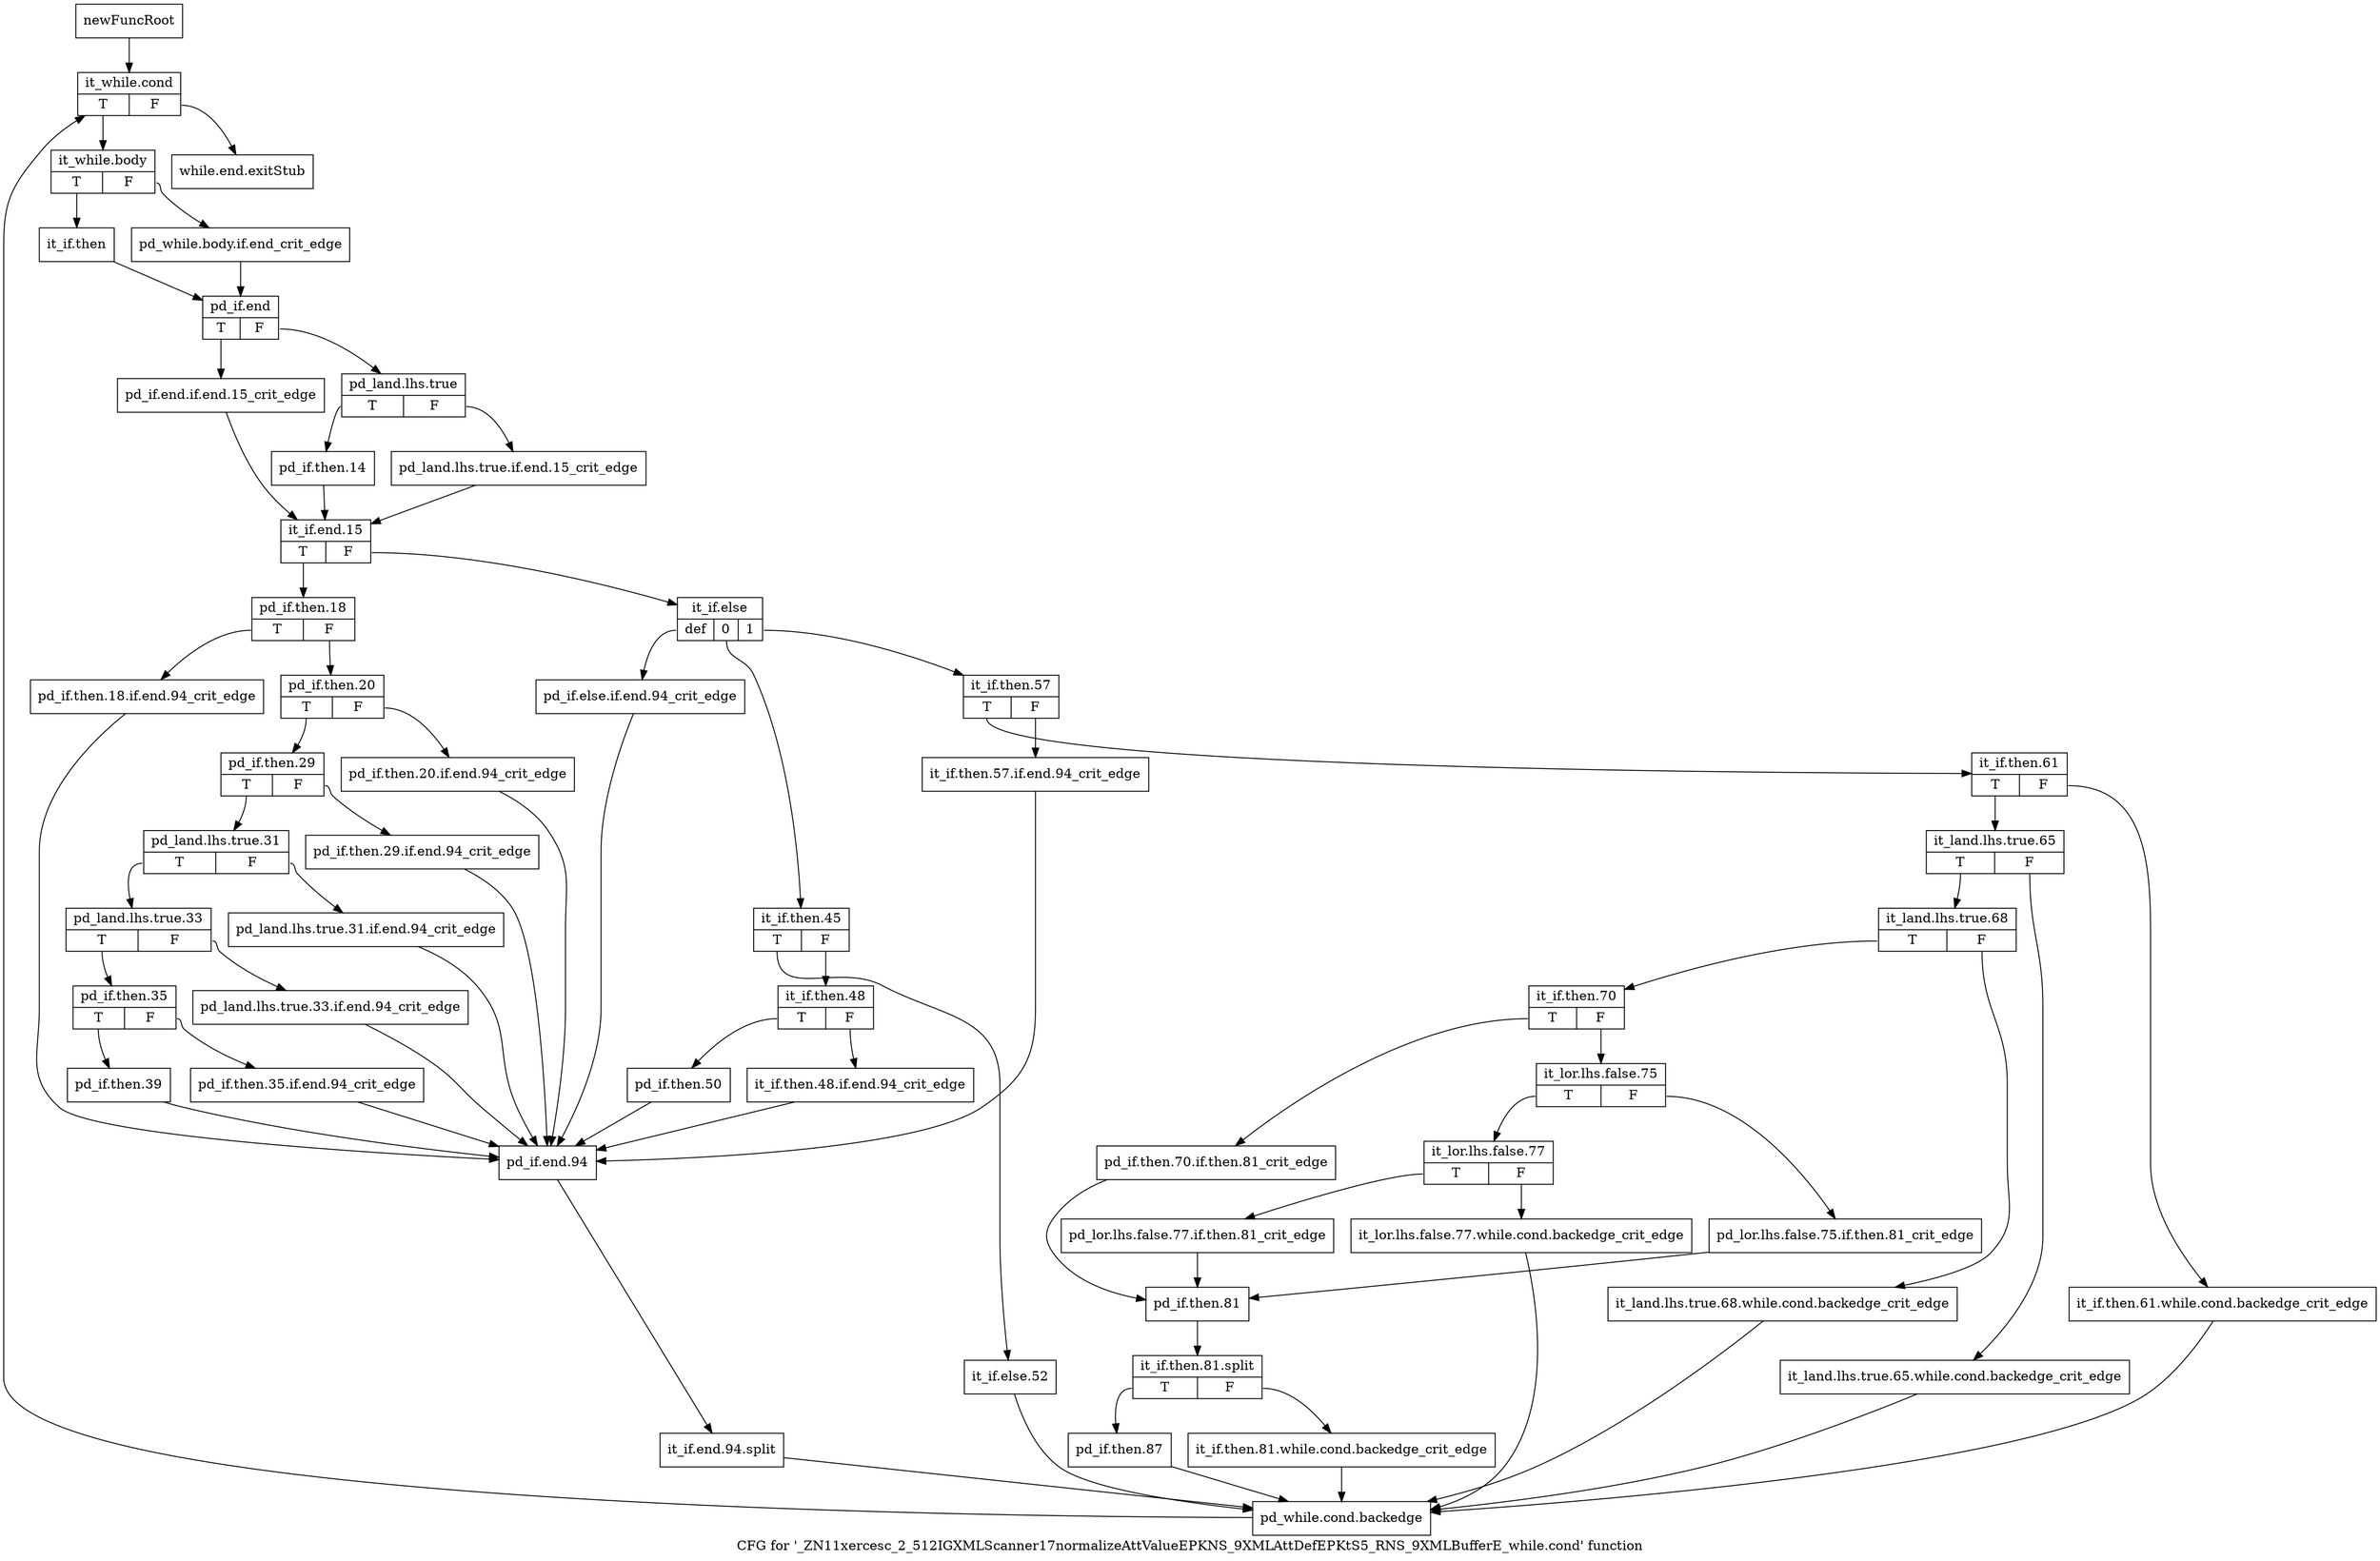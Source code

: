 digraph "CFG for '_ZN11xercesc_2_512IGXMLScanner17normalizeAttValueEPKNS_9XMLAttDefEPKtS5_RNS_9XMLBufferE_while.cond' function" {
	label="CFG for '_ZN11xercesc_2_512IGXMLScanner17normalizeAttValueEPKNS_9XMLAttDefEPKtS5_RNS_9XMLBufferE_while.cond' function";

	Node0x98c48c0 [shape=record,label="{newFuncRoot}"];
	Node0x98c48c0 -> Node0x98c4960;
	Node0x98c4910 [shape=record,label="{while.end.exitStub}"];
	Node0x98c4960 [shape=record,label="{it_while.cond|{<s0>T|<s1>F}}"];
	Node0x98c4960:s0 -> Node0x98c49b0;
	Node0x98c4960:s1 -> Node0x98c4910;
	Node0x98c49b0 [shape=record,label="{it_while.body|{<s0>T|<s1>F}}"];
	Node0x98c49b0:s0 -> Node0x98c4a50;
	Node0x98c49b0:s1 -> Node0x98c4a00;
	Node0x98c4a00 [shape=record,label="{pd_while.body.if.end_crit_edge}"];
	Node0x98c4a00 -> Node0x98c4aa0;
	Node0x98c4a50 [shape=record,label="{it_if.then}"];
	Node0x98c4a50 -> Node0x98c4aa0;
	Node0x98c4aa0 [shape=record,label="{pd_if.end|{<s0>T|<s1>F}}"];
	Node0x98c4aa0:s0 -> Node0x98c4be0;
	Node0x98c4aa0:s1 -> Node0x98c4af0;
	Node0x98c4af0 [shape=record,label="{pd_land.lhs.true|{<s0>T|<s1>F}}"];
	Node0x98c4af0:s0 -> Node0x98c4b90;
	Node0x98c4af0:s1 -> Node0x98c4b40;
	Node0x98c4b40 [shape=record,label="{pd_land.lhs.true.if.end.15_crit_edge}"];
	Node0x98c4b40 -> Node0x98c4c30;
	Node0x98c4b90 [shape=record,label="{pd_if.then.14}"];
	Node0x98c4b90 -> Node0x98c4c30;
	Node0x98c4be0 [shape=record,label="{pd_if.end.if.end.15_crit_edge}"];
	Node0x98c4be0 -> Node0x98c4c30;
	Node0x98c4c30 [shape=record,label="{it_if.end.15|{<s0>T|<s1>F}}"];
	Node0x98c4c30:s0 -> Node0x98c5450;
	Node0x98c4c30:s1 -> Node0x98c4c80;
	Node0x98c4c80 [shape=record,label="{it_if.else|{<s0>def|<s1>0|<s2>1}}"];
	Node0x98c4c80:s0 -> Node0x98c5400;
	Node0x98c4c80:s1 -> Node0x98c5270;
	Node0x98c4c80:s2 -> Node0x98c4cd0;
	Node0x98c4cd0 [shape=record,label="{it_if.then.57|{<s0>T|<s1>F}}"];
	Node0x98c4cd0:s0 -> Node0x98c4d70;
	Node0x98c4cd0:s1 -> Node0x98c4d20;
	Node0x98c4d20 [shape=record,label="{it_if.then.57.if.end.94_crit_edge}"];
	Node0x98c4d20 -> Node0x98c5860;
	Node0x98c4d70 [shape=record,label="{it_if.then.61|{<s0>T|<s1>F}}"];
	Node0x98c4d70:s0 -> Node0x98c4e10;
	Node0x98c4d70:s1 -> Node0x98c4dc0;
	Node0x98c4dc0 [shape=record,label="{it_if.then.61.while.cond.backedge_crit_edge}"];
	Node0x98c4dc0 -> Node0x98c58b0;
	Node0x98c4e10 [shape=record,label="{it_land.lhs.true.65|{<s0>T|<s1>F}}"];
	Node0x98c4e10:s0 -> Node0x98c4eb0;
	Node0x98c4e10:s1 -> Node0x98c4e60;
	Node0x98c4e60 [shape=record,label="{it_land.lhs.true.65.while.cond.backedge_crit_edge}"];
	Node0x98c4e60 -> Node0x98c58b0;
	Node0x98c4eb0 [shape=record,label="{it_land.lhs.true.68|{<s0>T|<s1>F}}"];
	Node0x98c4eb0:s0 -> Node0x98c4f50;
	Node0x98c4eb0:s1 -> Node0x98c4f00;
	Node0x98c4f00 [shape=record,label="{it_land.lhs.true.68.while.cond.backedge_crit_edge}"];
	Node0x98c4f00 -> Node0x98c58b0;
	Node0x98c4f50 [shape=record,label="{it_if.then.70|{<s0>T|<s1>F}}"];
	Node0x98c4f50:s0 -> Node0x98c5130;
	Node0x98c4f50:s1 -> Node0x98c4fa0;
	Node0x98c4fa0 [shape=record,label="{it_lor.lhs.false.75|{<s0>T|<s1>F}}"];
	Node0x98c4fa0:s0 -> Node0x98c5040;
	Node0x98c4fa0:s1 -> Node0x98c4ff0;
	Node0x98c4ff0 [shape=record,label="{pd_lor.lhs.false.75.if.then.81_crit_edge}"];
	Node0x98c4ff0 -> Node0x98c5180;
	Node0x98c5040 [shape=record,label="{it_lor.lhs.false.77|{<s0>T|<s1>F}}"];
	Node0x98c5040:s0 -> Node0x98c50e0;
	Node0x98c5040:s1 -> Node0x98c5090;
	Node0x98c5090 [shape=record,label="{it_lor.lhs.false.77.while.cond.backedge_crit_edge}"];
	Node0x98c5090 -> Node0x98c58b0;
	Node0x98c50e0 [shape=record,label="{pd_lor.lhs.false.77.if.then.81_crit_edge}"];
	Node0x98c50e0 -> Node0x98c5180;
	Node0x98c5130 [shape=record,label="{pd_if.then.70.if.then.81_crit_edge}"];
	Node0x98c5130 -> Node0x98c5180;
	Node0x98c5180 [shape=record,label="{pd_if.then.81}"];
	Node0x98c5180 -> Node0xce56400;
	Node0xce56400 [shape=record,label="{it_if.then.81.split|{<s0>T|<s1>F}}"];
	Node0xce56400:s0 -> Node0x98c5220;
	Node0xce56400:s1 -> Node0x98c51d0;
	Node0x98c51d0 [shape=record,label="{it_if.then.81.while.cond.backedge_crit_edge}"];
	Node0x98c51d0 -> Node0x98c58b0;
	Node0x98c5220 [shape=record,label="{pd_if.then.87}"];
	Node0x98c5220 -> Node0x98c58b0;
	Node0x98c5270 [shape=record,label="{it_if.then.45|{<s0>T|<s1>F}}"];
	Node0x98c5270:s0 -> Node0x98c53b0;
	Node0x98c5270:s1 -> Node0x98c52c0;
	Node0x98c52c0 [shape=record,label="{it_if.then.48|{<s0>T|<s1>F}}"];
	Node0x98c52c0:s0 -> Node0x98c5360;
	Node0x98c52c0:s1 -> Node0x98c5310;
	Node0x98c5310 [shape=record,label="{it_if.then.48.if.end.94_crit_edge}"];
	Node0x98c5310 -> Node0x98c5860;
	Node0x98c5360 [shape=record,label="{pd_if.then.50}"];
	Node0x98c5360 -> Node0x98c5860;
	Node0x98c53b0 [shape=record,label="{it_if.else.52}"];
	Node0x98c53b0 -> Node0x98c58b0;
	Node0x98c5400 [shape=record,label="{pd_if.else.if.end.94_crit_edge}"];
	Node0x98c5400 -> Node0x98c5860;
	Node0x98c5450 [shape=record,label="{pd_if.then.18|{<s0>T|<s1>F}}"];
	Node0x98c5450:s0 -> Node0x98c5810;
	Node0x98c5450:s1 -> Node0x98c54a0;
	Node0x98c54a0 [shape=record,label="{pd_if.then.20|{<s0>T|<s1>F}}"];
	Node0x98c54a0:s0 -> Node0x98c5540;
	Node0x98c54a0:s1 -> Node0x98c54f0;
	Node0x98c54f0 [shape=record,label="{pd_if.then.20.if.end.94_crit_edge}"];
	Node0x98c54f0 -> Node0x98c5860;
	Node0x98c5540 [shape=record,label="{pd_if.then.29|{<s0>T|<s1>F}}"];
	Node0x98c5540:s0 -> Node0x98c55e0;
	Node0x98c5540:s1 -> Node0x98c5590;
	Node0x98c5590 [shape=record,label="{pd_if.then.29.if.end.94_crit_edge}"];
	Node0x98c5590 -> Node0x98c5860;
	Node0x98c55e0 [shape=record,label="{pd_land.lhs.true.31|{<s0>T|<s1>F}}"];
	Node0x98c55e0:s0 -> Node0x98c5680;
	Node0x98c55e0:s1 -> Node0x98c5630;
	Node0x98c5630 [shape=record,label="{pd_land.lhs.true.31.if.end.94_crit_edge}"];
	Node0x98c5630 -> Node0x98c5860;
	Node0x98c5680 [shape=record,label="{pd_land.lhs.true.33|{<s0>T|<s1>F}}"];
	Node0x98c5680:s0 -> Node0x98c5720;
	Node0x98c5680:s1 -> Node0x98c56d0;
	Node0x98c56d0 [shape=record,label="{pd_land.lhs.true.33.if.end.94_crit_edge}"];
	Node0x98c56d0 -> Node0x98c5860;
	Node0x98c5720 [shape=record,label="{pd_if.then.35|{<s0>T|<s1>F}}"];
	Node0x98c5720:s0 -> Node0x98c57c0;
	Node0x98c5720:s1 -> Node0x98c5770;
	Node0x98c5770 [shape=record,label="{pd_if.then.35.if.end.94_crit_edge}"];
	Node0x98c5770 -> Node0x98c5860;
	Node0x98c57c0 [shape=record,label="{pd_if.then.39}"];
	Node0x98c57c0 -> Node0x98c5860;
	Node0x98c5810 [shape=record,label="{pd_if.then.18.if.end.94_crit_edge}"];
	Node0x98c5810 -> Node0x98c5860;
	Node0x98c5860 [shape=record,label="{pd_if.end.94}"];
	Node0x98c5860 -> Node0xce56180;
	Node0xce56180 [shape=record,label="{it_if.end.94.split}"];
	Node0xce56180 -> Node0x98c58b0;
	Node0x98c58b0 [shape=record,label="{pd_while.cond.backedge}"];
	Node0x98c58b0 -> Node0x98c4960;
}
